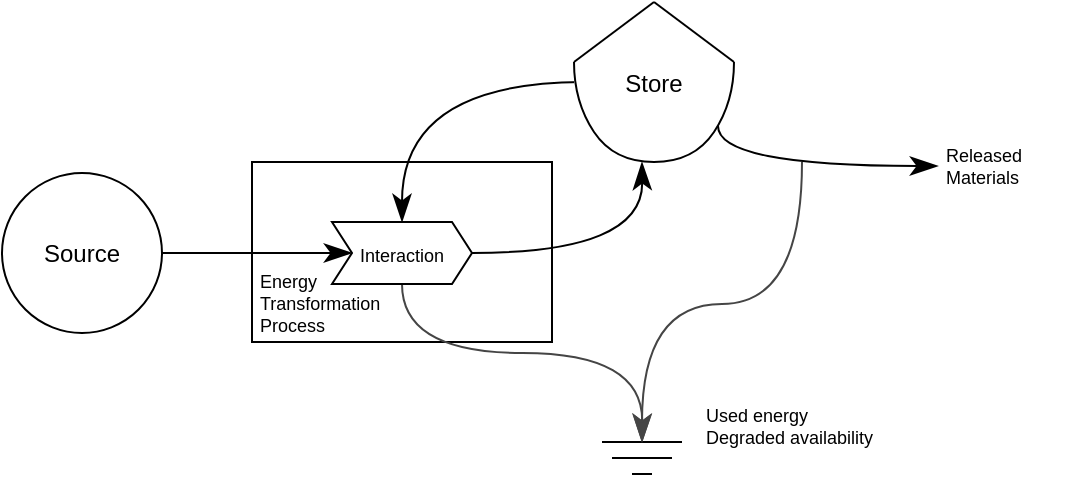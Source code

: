 <mxfile version="15.2.5" type="github"><diagram id="PUav7ms7d3gT_kqhUBGY" name="Page-1"><mxGraphModel dx="708" dy="625" grid="1" gridSize="10" guides="1" tooltips="1" connect="1" arrows="1" fold="1" page="1" pageScale="1" pageWidth="827" pageHeight="1169" math="0" shadow="0"><root><mxCell id="0"/><mxCell id="1" parent="0"/><mxCell id="K3yAakwGBToCEmTK0skL-2" value="" style="rounded=0;whiteSpace=wrap;html=1;strokeColor=#000000;strokeWidth=1;" parent="1" vertex="1"><mxGeometry x="185" y="250" width="150" height="90" as="geometry"/></mxCell><mxCell id="K3yAakwGBToCEmTK0skL-3" value="Source" style="ellipse;whiteSpace=wrap;html=1;aspect=fixed;" parent="1" vertex="1"><mxGeometry x="60" y="255.5" width="80" height="80" as="geometry"/></mxCell><mxCell id="K3yAakwGBToCEmTK0skL-4" style="edgeStyle=orthogonalEdgeStyle;rounded=0;orthogonalLoop=1;jettySize=auto;html=1;exitX=1;exitY=0.5;exitDx=0;exitDy=0;startArrow=none;startFill=0;endArrow=classicThin;endFill=1;endSize=11;strokeWidth=1;curved=1;" parent="1" source="K3yAakwGBToCEmTK0skL-6" edge="1"><mxGeometry relative="1" as="geometry"><mxPoint x="380" y="250" as="targetPoint"/></mxGeometry></mxCell><mxCell id="K3yAakwGBToCEmTK0skL-5" style="edgeStyle=orthogonalEdgeStyle;curved=1;rounded=0;orthogonalLoop=1;jettySize=auto;html=1;exitX=0.5;exitY=1;exitDx=0;exitDy=0;fontSize=9;startArrow=none;startFill=0;endArrow=classicThin;endFill=1;endSize=11;strokeWidth=1;strokeColor=#454545;" parent="1" source="K3yAakwGBToCEmTK0skL-6" edge="1"><mxGeometry relative="1" as="geometry"><mxPoint x="380" y="390" as="targetPoint"/></mxGeometry></mxCell><mxCell id="K3yAakwGBToCEmTK0skL-6" value="&lt;font style=&quot;font-size: 9px&quot;&gt;Interaction&lt;/font&gt;" style="shape=step;perimeter=stepPerimeter;whiteSpace=wrap;html=1;fixedSize=1;size=10;strokeColor=#000000;strokeWidth=1;" parent="1" vertex="1"><mxGeometry x="225" y="280" width="70" height="31" as="geometry"/></mxCell><mxCell id="K3yAakwGBToCEmTK0skL-7" value="" style="edgeStyle=orthogonalEdgeStyle;rounded=0;orthogonalLoop=1;jettySize=auto;html=1;exitX=1;exitY=0.5;exitDx=0;exitDy=0;curved=1;endArrow=classicThin;entryX=0;entryY=0.5;entryDx=0;entryDy=0;endFill=1;endSize=11;" parent="1" source="K3yAakwGBToCEmTK0skL-3" target="K3yAakwGBToCEmTK0skL-6" edge="1"><mxGeometry relative="1" as="geometry"><mxPoint x="320" y="230" as="targetPoint"/><Array as="points"><mxPoint x="170" y="296"/><mxPoint x="170" y="296"/></Array><mxPoint x="90" y="150" as="sourcePoint"/></mxGeometry></mxCell><mxCell id="K3yAakwGBToCEmTK0skL-8" value="Energy Transformation Process" style="text;html=1;strokeColor=none;fillColor=none;align=left;verticalAlign=middle;whiteSpace=wrap;rounded=0;fontSize=9;" parent="1" vertex="1"><mxGeometry x="187" y="299" width="70" height="43" as="geometry"/></mxCell><mxCell id="K3yAakwGBToCEmTK0skL-9" style="edgeStyle=orthogonalEdgeStyle;rounded=0;orthogonalLoop=1;jettySize=auto;html=1;startArrow=none;startFill=0;endArrow=classicThin;endFill=1;endSize=11;strokeWidth=1;curved=1;entryX=0.5;entryY=0;entryDx=0;entryDy=0;" parent="1" target="K3yAakwGBToCEmTK0skL-6" edge="1"><mxGeometry relative="1" as="geometry"><mxPoint x="390" y="260" as="targetPoint"/><mxPoint x="350" y="210" as="sourcePoint"/></mxGeometry></mxCell><mxCell id="K3yAakwGBToCEmTK0skL-10" value="Store" style="group;fillColor=#FFFFFF;strokeWidth=11;verticalAlign=middle;" parent="1" vertex="1" connectable="0"><mxGeometry x="346" y="170" width="80" height="80" as="geometry"/></mxCell><mxCell id="K3yAakwGBToCEmTK0skL-11" value="" style="endArrow=none;html=1;" parent="K3yAakwGBToCEmTK0skL-10" edge="1"><mxGeometry width="50" height="50" relative="1" as="geometry"><mxPoint y="30" as="sourcePoint"/><mxPoint x="40" as="targetPoint"/></mxGeometry></mxCell><mxCell id="K3yAakwGBToCEmTK0skL-12" value="" style="curved=1;endArrow=none;html=1;endFill=0;" parent="K3yAakwGBToCEmTK0skL-10" edge="1"><mxGeometry width="50" height="50" relative="1" as="geometry"><mxPoint y="30" as="sourcePoint"/><mxPoint x="80" y="30" as="targetPoint"/><Array as="points"><mxPoint y="50"/><mxPoint x="20" y="80"/><mxPoint x="60" y="80"/><mxPoint x="80" y="50"/></Array></mxGeometry></mxCell><mxCell id="K3yAakwGBToCEmTK0skL-13" value="" style="endArrow=none;html=1;" parent="K3yAakwGBToCEmTK0skL-10" edge="1"><mxGeometry width="50" height="50" relative="1" as="geometry"><mxPoint x="80" y="30" as="sourcePoint"/><mxPoint x="40" as="targetPoint"/></mxGeometry></mxCell><mxCell id="K3yAakwGBToCEmTK0skL-14" style="edgeStyle=orthogonalEdgeStyle;rounded=0;orthogonalLoop=1;jettySize=auto;html=1;startArrow=none;startFill=0;endArrow=classicThin;endFill=1;endSize=11;strokeWidth=1;curved=1;entryX=0;entryY=0.465;entryDx=0;entryDy=0;entryPerimeter=0;" parent="1" edge="1"><mxGeometry relative="1" as="geometry"><mxPoint x="528" y="251.995" as="targetPoint"/><mxPoint x="418" y="232" as="sourcePoint"/><Array as="points"><mxPoint x="418" y="252"/></Array></mxGeometry></mxCell><mxCell id="K3yAakwGBToCEmTK0skL-15" value="Released&lt;br&gt;Materials" style="text;html=1;strokeColor=none;fillColor=none;align=left;verticalAlign=middle;whiteSpace=wrap;rounded=0;fontSize=9;" parent="1" vertex="1"><mxGeometry x="530" y="230" width="70" height="43" as="geometry"/></mxCell><mxCell id="K3yAakwGBToCEmTK0skL-16" value="Used energy&lt;br&gt;Degraded availability" style="text;html=1;strokeColor=none;fillColor=none;align=left;verticalAlign=middle;whiteSpace=wrap;rounded=0;fontSize=9;" parent="1" vertex="1"><mxGeometry x="410" y="360" width="99" height="43" as="geometry"/></mxCell><mxCell id="K3yAakwGBToCEmTK0skL-17" value="" style="group;fontSize=9;strokeWidth=0;align=left;verticalAlign=middle;" parent="1" vertex="1" connectable="0"><mxGeometry x="360" y="360" width="40" height="46" as="geometry"/></mxCell><mxCell id="K3yAakwGBToCEmTK0skL-18" value="" style="endArrow=none;html=1;" parent="K3yAakwGBToCEmTK0skL-17" edge="1"><mxGeometry y="-50" width="50" height="50" as="geometry"><mxPoint y="30" as="sourcePoint"/><mxPoint x="40" y="30" as="targetPoint"/></mxGeometry></mxCell><mxCell id="K3yAakwGBToCEmTK0skL-19" value="" style="endArrow=none;html=1;" parent="K3yAakwGBToCEmTK0skL-17" edge="1"><mxGeometry x="-5" y="-52" width="50" height="50" as="geometry"><mxPoint x="5" y="38" as="sourcePoint"/><mxPoint x="35" y="38" as="targetPoint"/></mxGeometry></mxCell><mxCell id="K3yAakwGBToCEmTK0skL-20" value="" style="endArrow=none;html=1;" parent="K3yAakwGBToCEmTK0skL-17" edge="1"><mxGeometry x="-5" y="-54" width="50" height="50" as="geometry"><mxPoint x="15" y="46" as="sourcePoint"/><mxPoint x="25" y="46" as="targetPoint"/></mxGeometry></mxCell><mxCell id="K3yAakwGBToCEmTK0skL-21" style="edgeStyle=orthogonalEdgeStyle;curved=1;rounded=0;orthogonalLoop=1;jettySize=auto;html=1;fontSize=9;startArrow=none;startFill=0;endArrow=classicThin;endFill=1;endSize=11;strokeWidth=1;strokeColor=#454545;" parent="1" edge="1"><mxGeometry relative="1" as="geometry"><mxPoint x="380" y="390" as="targetPoint"/><mxPoint x="460" y="250" as="sourcePoint"/><Array as="points"><mxPoint x="460" y="321"/><mxPoint x="380" y="321"/></Array></mxGeometry></mxCell></root></mxGraphModel></diagram></mxfile>